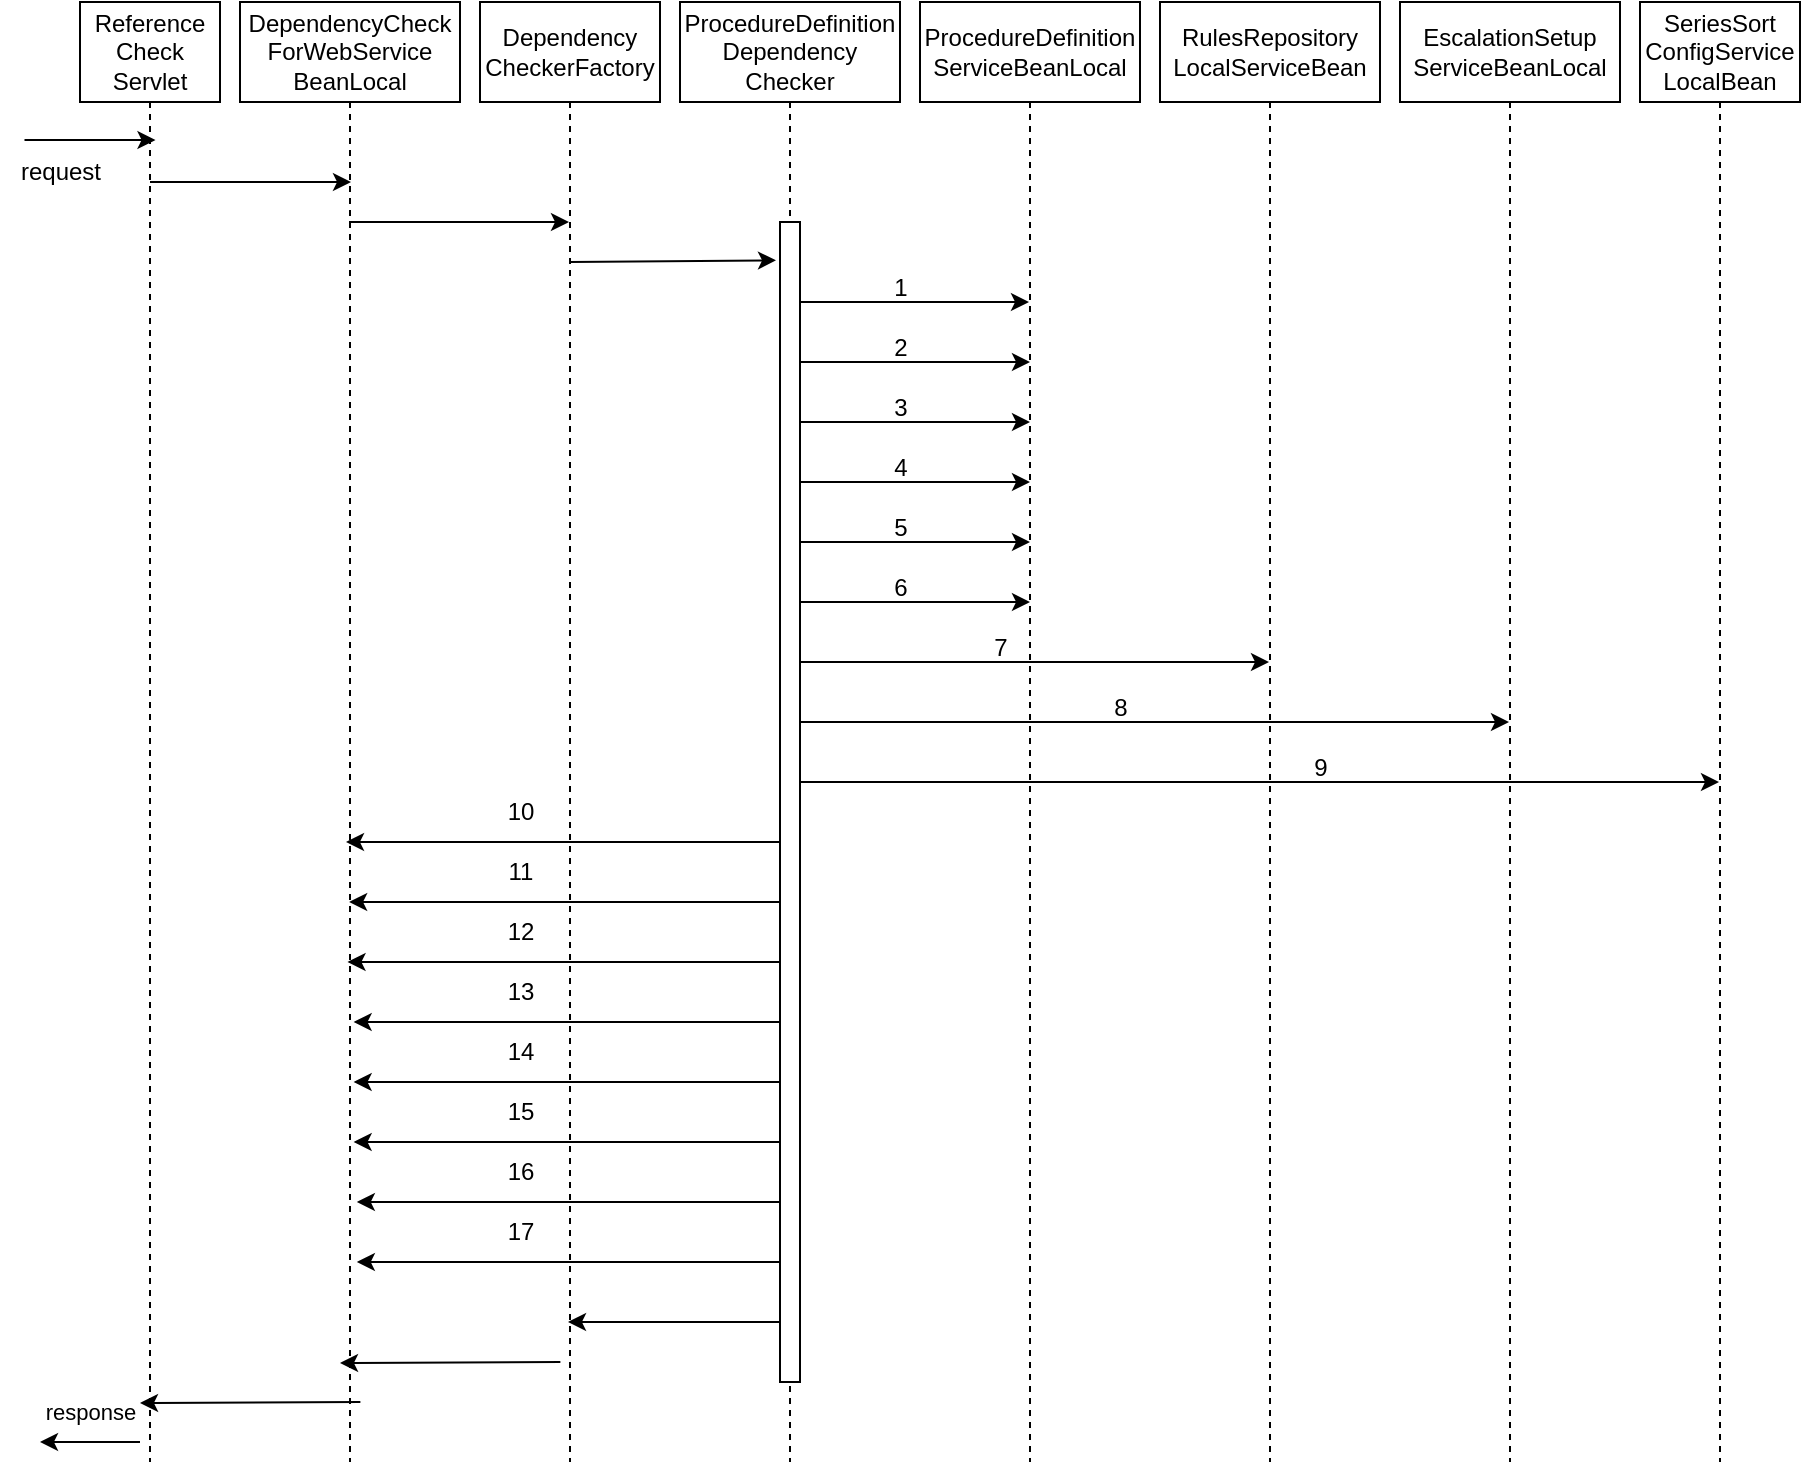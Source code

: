 <mxfile version="24.0.7" type="github">
  <diagram name="Page-1" id="2YBvvXClWsGukQMizWep">
    <mxGraphModel dx="1434" dy="746" grid="1" gridSize="10" guides="1" tooltips="1" connect="1" arrows="1" fold="1" page="1" pageScale="1" pageWidth="850" pageHeight="1100" math="0" shadow="0">
      <root>
        <mxCell id="0" />
        <mxCell id="1" parent="0" />
        <mxCell id="aM9ryv3xv72pqoxQDRHE-1" value="Reference&lt;div&gt;Check&lt;div&gt;Servlet&lt;/div&gt;&lt;/div&gt;" style="shape=umlLifeline;perimeter=lifelinePerimeter;whiteSpace=wrap;html=1;container=0;dropTarget=0;collapsible=0;recursiveResize=0;outlineConnect=0;portConstraint=eastwest;newEdgeStyle={&quot;edgeStyle&quot;:&quot;elbowEdgeStyle&quot;,&quot;elbow&quot;:&quot;vertical&quot;,&quot;curved&quot;:0,&quot;rounded&quot;:0};labelBackgroundColor=none;size=50;" parent="1" vertex="1">
          <mxGeometry x="70" y="30" width="70" height="730" as="geometry" />
        </mxCell>
        <mxCell id="rU2qVYTwLn9NQLsQRafG-2" value="request" style="text;html=1;align=center;verticalAlign=middle;resizable=0;points=[];autosize=1;strokeColor=none;fillColor=none;labelBackgroundColor=none;" parent="1" vertex="1">
          <mxGeometry x="30" y="100" width="60" height="30" as="geometry" />
        </mxCell>
        <mxCell id="rU2qVYTwLn9NQLsQRafG-40" value="" style="edgeStyle=none;orthogonalLoop=1;jettySize=auto;html=1;rounded=0;labelBackgroundColor=none;fontColor=default;" parent="1" edge="1">
          <mxGeometry width="100" relative="1" as="geometry">
            <mxPoint x="100" y="750" as="sourcePoint" />
            <mxPoint x="50" y="750" as="targetPoint" />
            <Array as="points">
              <mxPoint x="80" y="750" />
            </Array>
          </mxGeometry>
        </mxCell>
        <mxCell id="rU2qVYTwLn9NQLsQRafG-47" value="&lt;font style=&quot;font-size: 11px;&quot;&gt;response&lt;/font&gt;" style="text;html=1;align=center;verticalAlign=middle;resizable=0;points=[];autosize=1;strokeColor=none;fillColor=none;labelBackgroundColor=none;" parent="1" vertex="1">
          <mxGeometry x="40" y="720" width="70" height="30" as="geometry" />
        </mxCell>
        <mxCell id="rITZIO4H4uwENTVGFAoB-1" value="DependencyCheck&lt;div&gt;ForWebService&lt;/div&gt;&lt;div&gt;BeanLocal&lt;/div&gt;" style="shape=umlLifeline;perimeter=lifelinePerimeter;whiteSpace=wrap;html=1;container=0;dropTarget=0;collapsible=0;recursiveResize=0;outlineConnect=0;portConstraint=eastwest;newEdgeStyle={&quot;edgeStyle&quot;:&quot;elbowEdgeStyle&quot;,&quot;elbow&quot;:&quot;vertical&quot;,&quot;curved&quot;:0,&quot;rounded&quot;:0};labelBackgroundColor=none;size=50;" vertex="1" parent="1">
          <mxGeometry x="150" y="30" width="110" height="730" as="geometry" />
        </mxCell>
        <mxCell id="rITZIO4H4uwENTVGFAoB-4" value="Dependency&lt;div&gt;CheckerFactory&lt;br&gt;&lt;/div&gt;" style="shape=umlLifeline;perimeter=lifelinePerimeter;whiteSpace=wrap;html=1;container=0;dropTarget=0;collapsible=0;recursiveResize=0;outlineConnect=0;portConstraint=eastwest;newEdgeStyle={&quot;edgeStyle&quot;:&quot;elbowEdgeStyle&quot;,&quot;elbow&quot;:&quot;vertical&quot;,&quot;curved&quot;:0,&quot;rounded&quot;:0};labelBackgroundColor=none;size=50;" vertex="1" parent="1">
          <mxGeometry x="270" y="30" width="90" height="730" as="geometry" />
        </mxCell>
        <mxCell id="rITZIO4H4uwENTVGFAoB-5" value="&lt;div&gt;ProcedureDefinition&lt;/div&gt;&lt;div&gt;Dependency&lt;/div&gt;&lt;div&gt;Checker&lt;br&gt;&lt;/div&gt;" style="shape=umlLifeline;perimeter=lifelinePerimeter;whiteSpace=wrap;html=1;container=0;dropTarget=0;collapsible=0;recursiveResize=0;outlineConnect=0;portConstraint=eastwest;newEdgeStyle={&quot;edgeStyle&quot;:&quot;elbowEdgeStyle&quot;,&quot;elbow&quot;:&quot;vertical&quot;,&quot;curved&quot;:0,&quot;rounded&quot;:0};labelBackgroundColor=none;size=50;" vertex="1" parent="1">
          <mxGeometry x="370" y="30" width="110" height="730" as="geometry" />
        </mxCell>
        <mxCell id="rITZIO4H4uwENTVGFAoB-6" value="&lt;div&gt;ProcedureDefinition&lt;/div&gt;&lt;div&gt;ServiceBeanLocal&lt;br&gt;&lt;/div&gt;" style="shape=umlLifeline;perimeter=lifelinePerimeter;whiteSpace=wrap;html=1;container=0;dropTarget=0;collapsible=0;recursiveResize=0;outlineConnect=0;portConstraint=eastwest;newEdgeStyle={&quot;edgeStyle&quot;:&quot;elbowEdgeStyle&quot;,&quot;elbow&quot;:&quot;vertical&quot;,&quot;curved&quot;:0,&quot;rounded&quot;:0};labelBackgroundColor=none;size=50;" vertex="1" parent="1">
          <mxGeometry x="490" y="30" width="110" height="730" as="geometry" />
        </mxCell>
        <mxCell id="rITZIO4H4uwENTVGFAoB-7" value="&lt;div&gt;RulesRepository&lt;/div&gt;&lt;div&gt;LocalServiceBean&lt;br&gt;&lt;/div&gt;" style="shape=umlLifeline;perimeter=lifelinePerimeter;whiteSpace=wrap;html=1;container=0;dropTarget=0;collapsible=0;recursiveResize=0;outlineConnect=0;portConstraint=eastwest;newEdgeStyle={&quot;edgeStyle&quot;:&quot;elbowEdgeStyle&quot;,&quot;elbow&quot;:&quot;vertical&quot;,&quot;curved&quot;:0,&quot;rounded&quot;:0};labelBackgroundColor=none;size=50;" vertex="1" parent="1">
          <mxGeometry x="610" y="30" width="110" height="730" as="geometry" />
        </mxCell>
        <mxCell id="rITZIO4H4uwENTVGFAoB-8" value="&lt;div&gt;EscalationSetup&lt;/div&gt;&lt;div&gt;ServiceBeanLocal&lt;br&gt;&lt;/div&gt;" style="shape=umlLifeline;perimeter=lifelinePerimeter;whiteSpace=wrap;html=1;container=0;dropTarget=0;collapsible=0;recursiveResize=0;outlineConnect=0;portConstraint=eastwest;newEdgeStyle={&quot;edgeStyle&quot;:&quot;elbowEdgeStyle&quot;,&quot;elbow&quot;:&quot;vertical&quot;,&quot;curved&quot;:0,&quot;rounded&quot;:0};labelBackgroundColor=none;size=50;" vertex="1" parent="1">
          <mxGeometry x="730" y="30" width="110" height="730" as="geometry" />
        </mxCell>
        <mxCell id="rITZIO4H4uwENTVGFAoB-9" value="&lt;div&gt;SeriesSort&lt;/div&gt;&lt;div&gt;ConfigService&lt;/div&gt;&lt;div&gt;LocalBean&lt;br&gt;&lt;/div&gt;" style="shape=umlLifeline;perimeter=lifelinePerimeter;whiteSpace=wrap;html=1;container=0;dropTarget=0;collapsible=0;recursiveResize=0;outlineConnect=0;portConstraint=eastwest;newEdgeStyle={&quot;edgeStyle&quot;:&quot;elbowEdgeStyle&quot;,&quot;elbow&quot;:&quot;vertical&quot;,&quot;curved&quot;:0,&quot;rounded&quot;:0};labelBackgroundColor=none;size=50;" vertex="1" parent="1">
          <mxGeometry x="850" y="30" width="80" height="730" as="geometry" />
        </mxCell>
        <mxCell id="rITZIO4H4uwENTVGFAoB-10" value="" style="endArrow=classic;html=1;rounded=0;exitX=0.15;exitY=1.067;exitDx=0;exitDy=0;exitPerimeter=0;labelBackgroundColor=none;fontColor=default;" edge="1" parent="1">
          <mxGeometry width="50" height="50" relative="1" as="geometry">
            <mxPoint x="42.25" y="99" as="sourcePoint" />
            <mxPoint x="107.75" y="99" as="targetPoint" />
          </mxGeometry>
        </mxCell>
        <mxCell id="rITZIO4H4uwENTVGFAoB-11" value="" style="endArrow=classic;html=1;rounded=0;labelBackgroundColor=none;fontColor=default;" edge="1" parent="1" source="aM9ryv3xv72pqoxQDRHE-1">
          <mxGeometry width="50" height="50" relative="1" as="geometry">
            <mxPoint x="140" y="120" as="sourcePoint" />
            <mxPoint x="205.5" y="120" as="targetPoint" />
          </mxGeometry>
        </mxCell>
        <mxCell id="rITZIO4H4uwENTVGFAoB-13" value="" style="endArrow=classic;html=1;rounded=0;labelBackgroundColor=none;fontColor=default;" edge="1" parent="1">
          <mxGeometry width="50" height="50" relative="1" as="geometry">
            <mxPoint x="204.5" y="140" as="sourcePoint" />
            <mxPoint x="314.5" y="140" as="targetPoint" />
          </mxGeometry>
        </mxCell>
        <mxCell id="rITZIO4H4uwENTVGFAoB-14" value="" style="endArrow=classic;html=1;rounded=0;entryX=-0.2;entryY=0.033;entryDx=0;entryDy=0;entryPerimeter=0;labelBackgroundColor=none;fontColor=default;" edge="1" parent="1" target="rITZIO4H4uwENTVGFAoB-63">
          <mxGeometry width="50" height="50" relative="1" as="geometry">
            <mxPoint x="315" y="160" as="sourcePoint" />
            <mxPoint x="425" y="160" as="targetPoint" />
          </mxGeometry>
        </mxCell>
        <mxCell id="rITZIO4H4uwENTVGFAoB-15" value="" style="endArrow=classic;html=1;rounded=0;labelBackgroundColor=none;fontColor=default;" edge="1" parent="1" target="rITZIO4H4uwENTVGFAoB-6">
          <mxGeometry width="50" height="50" relative="1" as="geometry">
            <mxPoint x="425" y="180" as="sourcePoint" />
            <mxPoint x="535" y="180" as="targetPoint" />
          </mxGeometry>
        </mxCell>
        <mxCell id="rITZIO4H4uwENTVGFAoB-17" value="" style="endArrow=classic;html=1;rounded=0;labelBackgroundColor=none;fontColor=default;" edge="1" parent="1">
          <mxGeometry width="50" height="50" relative="1" as="geometry">
            <mxPoint x="425" y="210" as="sourcePoint" />
            <mxPoint x="545" y="210" as="targetPoint" />
          </mxGeometry>
        </mxCell>
        <mxCell id="rITZIO4H4uwENTVGFAoB-18" value="" style="endArrow=classic;html=1;rounded=0;labelBackgroundColor=none;fontColor=default;" edge="1" parent="1">
          <mxGeometry width="50" height="50" relative="1" as="geometry">
            <mxPoint x="425" y="240" as="sourcePoint" />
            <mxPoint x="545" y="240" as="targetPoint" />
          </mxGeometry>
        </mxCell>
        <mxCell id="rITZIO4H4uwENTVGFAoB-19" value="1" style="text;html=1;align=center;verticalAlign=middle;resizable=0;points=[];autosize=1;strokeColor=none;fillColor=none;labelBackgroundColor=none;" vertex="1" parent="1">
          <mxGeometry x="465" y="158" width="30" height="30" as="geometry" />
        </mxCell>
        <mxCell id="rITZIO4H4uwENTVGFAoB-20" value="2" style="text;html=1;align=center;verticalAlign=middle;resizable=0;points=[];autosize=1;strokeColor=none;fillColor=none;labelBackgroundColor=none;" vertex="1" parent="1">
          <mxGeometry x="465" y="188" width="30" height="30" as="geometry" />
        </mxCell>
        <mxCell id="rITZIO4H4uwENTVGFAoB-24" value="3" style="text;html=1;align=center;verticalAlign=middle;resizable=0;points=[];autosize=1;strokeColor=none;fillColor=none;labelBackgroundColor=none;" vertex="1" parent="1">
          <mxGeometry x="465" y="218" width="30" height="30" as="geometry" />
        </mxCell>
        <mxCell id="rITZIO4H4uwENTVGFAoB-25" value="" style="endArrow=classic;html=1;rounded=0;labelBackgroundColor=none;fontColor=default;" edge="1" parent="1">
          <mxGeometry width="50" height="50" relative="1" as="geometry">
            <mxPoint x="425" y="270" as="sourcePoint" />
            <mxPoint x="545" y="270" as="targetPoint" />
          </mxGeometry>
        </mxCell>
        <mxCell id="rITZIO4H4uwENTVGFAoB-26" value="" style="endArrow=classic;html=1;rounded=0;labelBackgroundColor=none;fontColor=default;" edge="1" parent="1">
          <mxGeometry width="50" height="50" relative="1" as="geometry">
            <mxPoint x="425" y="300" as="sourcePoint" />
            <mxPoint x="545" y="300" as="targetPoint" />
          </mxGeometry>
        </mxCell>
        <mxCell id="rITZIO4H4uwENTVGFAoB-27" value="" style="endArrow=classic;html=1;rounded=0;labelBackgroundColor=none;fontColor=default;" edge="1" parent="1">
          <mxGeometry width="50" height="50" relative="1" as="geometry">
            <mxPoint x="425" y="330" as="sourcePoint" />
            <mxPoint x="545" y="330" as="targetPoint" />
          </mxGeometry>
        </mxCell>
        <mxCell id="rITZIO4H4uwENTVGFAoB-28" value="4" style="text;html=1;align=center;verticalAlign=middle;resizable=0;points=[];autosize=1;strokeColor=none;fillColor=none;labelBackgroundColor=none;" vertex="1" parent="1">
          <mxGeometry x="465" y="248" width="30" height="30" as="geometry" />
        </mxCell>
        <mxCell id="rITZIO4H4uwENTVGFAoB-30" value="5" style="text;html=1;align=center;verticalAlign=middle;resizable=0;points=[];autosize=1;strokeColor=none;fillColor=none;labelBackgroundColor=none;" vertex="1" parent="1">
          <mxGeometry x="465" y="278" width="30" height="30" as="geometry" />
        </mxCell>
        <mxCell id="rITZIO4H4uwENTVGFAoB-32" value="6" style="text;html=1;align=center;verticalAlign=middle;resizable=0;points=[];autosize=1;strokeColor=none;fillColor=none;labelBackgroundColor=none;" vertex="1" parent="1">
          <mxGeometry x="465" y="308" width="30" height="30" as="geometry" />
        </mxCell>
        <mxCell id="rITZIO4H4uwENTVGFAoB-33" value="" style="endArrow=classic;html=1;rounded=0;labelBackgroundColor=none;fontColor=default;" edge="1" parent="1" target="rITZIO4H4uwENTVGFAoB-7">
          <mxGeometry width="50" height="50" relative="1" as="geometry">
            <mxPoint x="425" y="360" as="sourcePoint" />
            <mxPoint x="545" y="360" as="targetPoint" />
          </mxGeometry>
        </mxCell>
        <mxCell id="rITZIO4H4uwENTVGFAoB-35" value="7" style="text;html=1;align=center;verticalAlign=middle;resizable=0;points=[];autosize=1;strokeColor=none;fillColor=none;labelBackgroundColor=none;" vertex="1" parent="1">
          <mxGeometry x="515" y="338" width="30" height="30" as="geometry" />
        </mxCell>
        <mxCell id="rITZIO4H4uwENTVGFAoB-36" value="" style="endArrow=classic;html=1;rounded=0;labelBackgroundColor=none;fontColor=default;" edge="1" parent="1" target="rITZIO4H4uwENTVGFAoB-8">
          <mxGeometry width="50" height="50" relative="1" as="geometry">
            <mxPoint x="425" y="390" as="sourcePoint" />
            <mxPoint x="665" y="390" as="targetPoint" />
          </mxGeometry>
        </mxCell>
        <mxCell id="rITZIO4H4uwENTVGFAoB-37" value="8" style="text;html=1;align=center;verticalAlign=middle;resizable=0;points=[];autosize=1;strokeColor=none;fillColor=none;labelBackgroundColor=none;" vertex="1" parent="1">
          <mxGeometry x="575" y="368" width="30" height="30" as="geometry" />
        </mxCell>
        <mxCell id="rITZIO4H4uwENTVGFAoB-38" value="" style="endArrow=classic;html=1;rounded=0;labelBackgroundColor=none;fontColor=default;" edge="1" parent="1" target="rITZIO4H4uwENTVGFAoB-9">
          <mxGeometry width="50" height="50" relative="1" as="geometry">
            <mxPoint x="425" y="420" as="sourcePoint" />
            <mxPoint x="785" y="420" as="targetPoint" />
          </mxGeometry>
        </mxCell>
        <mxCell id="rITZIO4H4uwENTVGFAoB-39" value="9" style="text;html=1;align=center;verticalAlign=middle;resizable=0;points=[];autosize=1;strokeColor=none;fillColor=none;labelBackgroundColor=none;" vertex="1" parent="1">
          <mxGeometry x="675" y="398" width="30" height="30" as="geometry" />
        </mxCell>
        <mxCell id="rITZIO4H4uwENTVGFAoB-40" value="" style="endArrow=classic;html=1;rounded=0;labelBackgroundColor=none;fontColor=default;" edge="1" parent="1">
          <mxGeometry width="50" height="50" relative="1" as="geometry">
            <mxPoint x="425.25" y="450" as="sourcePoint" />
            <mxPoint x="203" y="450" as="targetPoint" />
          </mxGeometry>
        </mxCell>
        <mxCell id="rITZIO4H4uwENTVGFAoB-41" value="" style="endArrow=classic;html=1;rounded=0;labelBackgroundColor=none;fontColor=default;" edge="1" parent="1">
          <mxGeometry width="50" height="50" relative="1" as="geometry">
            <mxPoint x="425.43" y="480" as="sourcePoint" />
            <mxPoint x="204.56" y="480" as="targetPoint" />
          </mxGeometry>
        </mxCell>
        <mxCell id="rITZIO4H4uwENTVGFAoB-42" value="" style="endArrow=classic;html=1;rounded=0;labelBackgroundColor=none;fontColor=default;" edge="1" parent="1">
          <mxGeometry width="50" height="50" relative="1" as="geometry">
            <mxPoint x="426.25" y="510" as="sourcePoint" />
            <mxPoint x="203.75" y="510" as="targetPoint" />
          </mxGeometry>
        </mxCell>
        <mxCell id="rITZIO4H4uwENTVGFAoB-43" value="" style="endArrow=classic;html=1;rounded=0;labelBackgroundColor=none;fontColor=default;" edge="1" parent="1">
          <mxGeometry width="50" height="50" relative="1" as="geometry">
            <mxPoint x="423.19" y="540" as="sourcePoint" />
            <mxPoint x="206.81" y="540" as="targetPoint" />
          </mxGeometry>
        </mxCell>
        <mxCell id="rITZIO4H4uwENTVGFAoB-44" value="" style="endArrow=classic;html=1;rounded=0;labelBackgroundColor=none;fontColor=default;" edge="1" parent="1">
          <mxGeometry width="50" height="50" relative="1" as="geometry">
            <mxPoint x="423.19" y="570" as="sourcePoint" />
            <mxPoint x="206.81" y="570" as="targetPoint" />
          </mxGeometry>
        </mxCell>
        <mxCell id="rITZIO4H4uwENTVGFAoB-45" value="" style="endArrow=classic;html=1;rounded=0;labelBackgroundColor=none;fontColor=default;" edge="1" parent="1">
          <mxGeometry width="50" height="50" relative="1" as="geometry">
            <mxPoint x="423.19" y="600" as="sourcePoint" />
            <mxPoint x="206.81" y="600" as="targetPoint" />
          </mxGeometry>
        </mxCell>
        <mxCell id="rITZIO4H4uwENTVGFAoB-47" value="10" style="text;html=1;align=center;verticalAlign=middle;resizable=0;points=[];autosize=1;strokeColor=none;fillColor=none;labelBackgroundColor=none;" vertex="1" parent="1">
          <mxGeometry x="270" y="420" width="40" height="30" as="geometry" />
        </mxCell>
        <mxCell id="rITZIO4H4uwENTVGFAoB-48" value="11" style="text;html=1;align=center;verticalAlign=middle;resizable=0;points=[];autosize=1;strokeColor=none;fillColor=none;labelBackgroundColor=none;" vertex="1" parent="1">
          <mxGeometry x="270" y="450" width="40" height="30" as="geometry" />
        </mxCell>
        <mxCell id="rITZIO4H4uwENTVGFAoB-49" value="12" style="text;html=1;align=center;verticalAlign=middle;resizable=0;points=[];autosize=1;strokeColor=none;fillColor=none;labelBackgroundColor=none;" vertex="1" parent="1">
          <mxGeometry x="270" y="480" width="40" height="30" as="geometry" />
        </mxCell>
        <mxCell id="rITZIO4H4uwENTVGFAoB-50" value="13" style="text;html=1;align=center;verticalAlign=middle;resizable=0;points=[];autosize=1;strokeColor=none;fillColor=none;labelBackgroundColor=none;" vertex="1" parent="1">
          <mxGeometry x="270" y="510" width="40" height="30" as="geometry" />
        </mxCell>
        <mxCell id="rITZIO4H4uwENTVGFAoB-51" value="14" style="text;html=1;align=center;verticalAlign=middle;resizable=0;points=[];autosize=1;strokeColor=none;fillColor=none;labelBackgroundColor=none;" vertex="1" parent="1">
          <mxGeometry x="270" y="540" width="40" height="30" as="geometry" />
        </mxCell>
        <mxCell id="rITZIO4H4uwENTVGFAoB-52" value="15" style="text;html=1;align=center;verticalAlign=middle;resizable=0;points=[];autosize=1;strokeColor=none;fillColor=none;labelBackgroundColor=none;" vertex="1" parent="1">
          <mxGeometry x="270" y="570" width="40" height="30" as="geometry" />
        </mxCell>
        <mxCell id="rITZIO4H4uwENTVGFAoB-53" value="" style="endArrow=classic;html=1;rounded=0;labelBackgroundColor=none;fontColor=default;" edge="1" parent="1">
          <mxGeometry width="50" height="50" relative="1" as="geometry">
            <mxPoint x="421.6" y="630" as="sourcePoint" />
            <mxPoint x="208.41" y="630" as="targetPoint" />
          </mxGeometry>
        </mxCell>
        <mxCell id="rITZIO4H4uwENTVGFAoB-54" value="" style="endArrow=classic;html=1;rounded=0;labelBackgroundColor=none;fontColor=default;" edge="1" parent="1">
          <mxGeometry width="50" height="50" relative="1" as="geometry">
            <mxPoint x="421.6" y="660" as="sourcePoint" />
            <mxPoint x="208.41" y="660" as="targetPoint" />
          </mxGeometry>
        </mxCell>
        <mxCell id="rITZIO4H4uwENTVGFAoB-55" value="16" style="text;html=1;align=center;verticalAlign=middle;resizable=0;points=[];autosize=1;strokeColor=none;fillColor=none;labelBackgroundColor=none;" vertex="1" parent="1">
          <mxGeometry x="270" y="600" width="40" height="30" as="geometry" />
        </mxCell>
        <mxCell id="rITZIO4H4uwENTVGFAoB-56" value="17" style="text;html=1;align=center;verticalAlign=middle;resizable=0;points=[];autosize=1;strokeColor=none;fillColor=none;labelBackgroundColor=none;" vertex="1" parent="1">
          <mxGeometry x="270" y="630" width="40" height="30" as="geometry" />
        </mxCell>
        <mxCell id="rITZIO4H4uwENTVGFAoB-59" value="" style="endArrow=classic;html=1;rounded=0;labelBackgroundColor=none;fontColor=default;" edge="1" parent="1">
          <mxGeometry width="50" height="50" relative="1" as="geometry">
            <mxPoint x="424.69" y="690" as="sourcePoint" />
            <mxPoint x="314" y="690" as="targetPoint" />
          </mxGeometry>
        </mxCell>
        <mxCell id="rITZIO4H4uwENTVGFAoB-60" value="" style="endArrow=classic;html=1;rounded=0;labelBackgroundColor=none;fontColor=default;" edge="1" parent="1">
          <mxGeometry width="50" height="50" relative="1" as="geometry">
            <mxPoint x="310.19" y="710" as="sourcePoint" />
            <mxPoint x="200" y="710.5" as="targetPoint" />
          </mxGeometry>
        </mxCell>
        <mxCell id="rITZIO4H4uwENTVGFAoB-61" value="" style="endArrow=classic;html=1;rounded=0;labelBackgroundColor=none;fontColor=default;" edge="1" parent="1">
          <mxGeometry width="50" height="50" relative="1" as="geometry">
            <mxPoint x="210.19" y="730" as="sourcePoint" />
            <mxPoint x="100" y="730.5" as="targetPoint" />
          </mxGeometry>
        </mxCell>
        <mxCell id="rITZIO4H4uwENTVGFAoB-63" value="" style="rounded=0;whiteSpace=wrap;html=1;labelBackgroundColor=none;" vertex="1" parent="1">
          <mxGeometry x="420" y="140" width="10" height="580" as="geometry" />
        </mxCell>
      </root>
    </mxGraphModel>
  </diagram>
</mxfile>
